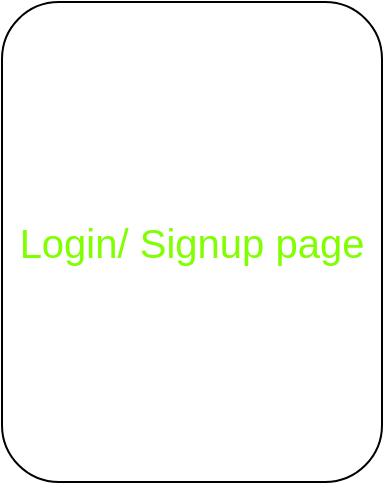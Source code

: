 <mxfile>
    <diagram id="AYgvJAc6qGK-9dl3wGqX" name="Page-1">
        <mxGraphModel dx="740" dy="434" grid="1" gridSize="10" guides="1" tooltips="1" connect="1" arrows="1" fold="1" page="1" pageScale="1" pageWidth="850" pageHeight="1100" math="0" shadow="0">
            <root>
                <mxCell id="0"/>
                <mxCell id="1" parent="0"/>
                <mxCell id="3" value="&lt;font style=&quot;font-size: 20px;&quot; color=&quot;#80ff00&quot;&gt;Login/ Signup page&lt;/font&gt;" style="rounded=1;whiteSpace=wrap;html=1;" vertex="1" parent="1">
                    <mxGeometry x="200" y="10" width="190" height="240" as="geometry"/>
                </mxCell>
            </root>
        </mxGraphModel>
    </diagram>
</mxfile>